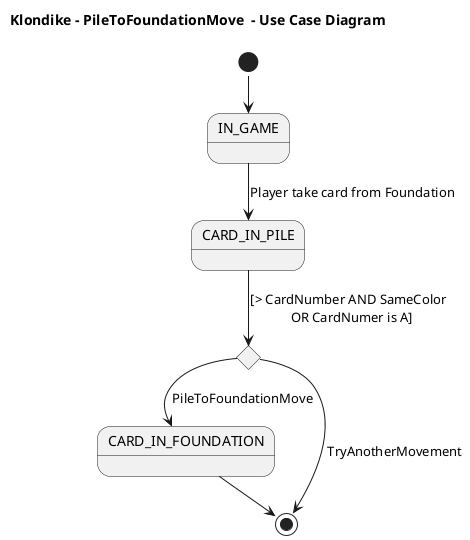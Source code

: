 @startuml UCPileToPileMove
!pragma layout smetana
title Klondike - PileToFoundationMove  - Use Case Diagram

state IN_GAME
state CARD_IN_PILE
state if <<choice>>
state CARD_IN_FOUNDATION

[*] --> IN_GAME
IN_GAME --> CARD_IN_PILE: Player take card from Foundation
CARD_IN_PILE --> if: [> CardNumber AND SameColor \n OR CardNumer is A]
if --> CARD_IN_FOUNDATION: PileToFoundationMove
if --> [*]: TryAnotherMovement
CARD_IN_FOUNDATION--> [*]

@enduml
